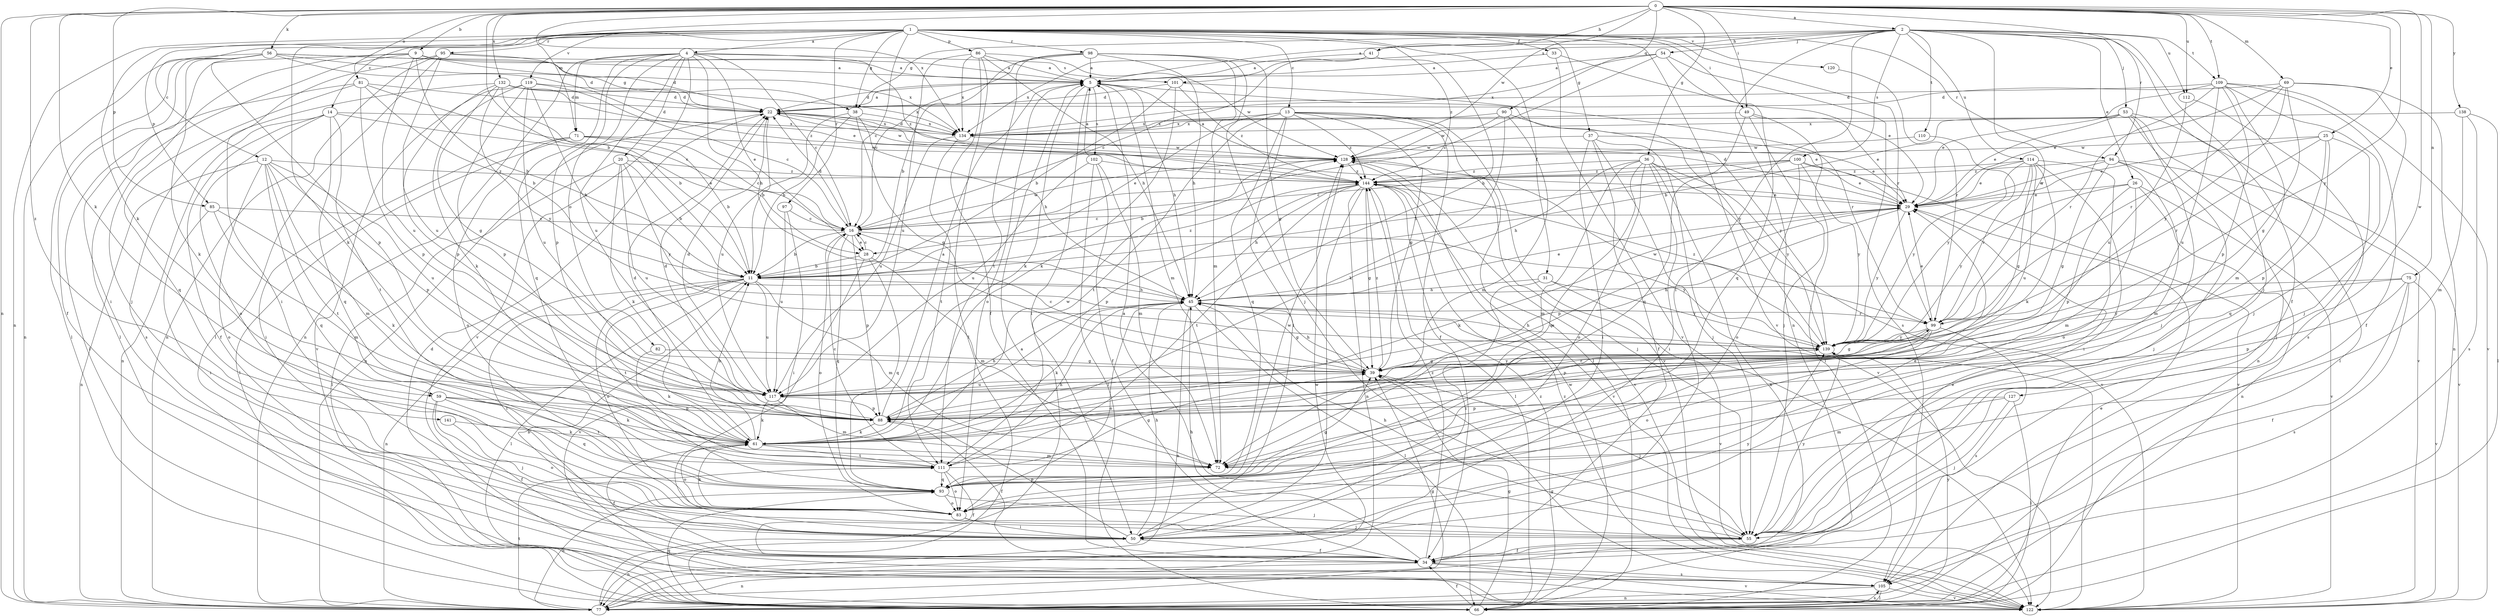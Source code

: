 strict digraph  {
0;
1;
2;
4;
5;
9;
11;
12;
13;
14;
16;
20;
22;
25;
26;
28;
29;
31;
33;
34;
36;
37;
38;
39;
41;
45;
49;
50;
53;
54;
55;
56;
59;
61;
66;
69;
71;
72;
75;
77;
81;
82;
83;
85;
86;
88;
90;
93;
94;
95;
97;
98;
99;
100;
101;
102;
105;
109;
110;
111;
112;
114;
117;
119;
120;
122;
127;
128;
132;
134;
138;
139;
141;
144;
0 -> 2  [label=a];
0 -> 9  [label=b];
0 -> 11  [label=b];
0 -> 25  [label=e];
0 -> 36  [label=g];
0 -> 41  [label=h];
0 -> 49  [label=i];
0 -> 56  [label=k];
0 -> 59  [label=k];
0 -> 69  [label=m];
0 -> 71  [label=m];
0 -> 75  [label=n];
0 -> 77  [label=n];
0 -> 81  [label=o];
0 -> 85  [label=p];
0 -> 90  [label=q];
0 -> 94  [label=r];
0 -> 109  [label=t];
0 -> 112  [label=u];
0 -> 127  [label=w];
0 -> 128  [label=w];
0 -> 132  [label=x];
0 -> 134  [label=x];
0 -> 138  [label=y];
0 -> 139  [label=y];
0 -> 141  [label=z];
1 -> 4  [label=a];
1 -> 12  [label=c];
1 -> 13  [label=c];
1 -> 14  [label=c];
1 -> 16  [label=c];
1 -> 31  [label=f];
1 -> 33  [label=f];
1 -> 37  [label=g];
1 -> 38  [label=g];
1 -> 49  [label=i];
1 -> 59  [label=k];
1 -> 61  [label=k];
1 -> 77  [label=n];
1 -> 85  [label=p];
1 -> 86  [label=p];
1 -> 94  [label=r];
1 -> 95  [label=r];
1 -> 97  [label=r];
1 -> 98  [label=r];
1 -> 99  [label=r];
1 -> 119  [label=v];
1 -> 120  [label=v];
1 -> 122  [label=v];
1 -> 144  [label=z];
2 -> 5  [label=a];
2 -> 26  [label=e];
2 -> 34  [label=f];
2 -> 38  [label=g];
2 -> 41  [label=h];
2 -> 50  [label=i];
2 -> 53  [label=j];
2 -> 54  [label=j];
2 -> 55  [label=j];
2 -> 77  [label=n];
2 -> 99  [label=r];
2 -> 100  [label=s];
2 -> 101  [label=s];
2 -> 109  [label=t];
2 -> 110  [label=t];
2 -> 112  [label=u];
2 -> 114  [label=u];
4 -> 16  [label=c];
4 -> 20  [label=d];
4 -> 28  [label=e];
4 -> 45  [label=h];
4 -> 71  [label=m];
4 -> 77  [label=n];
4 -> 82  [label=o];
4 -> 88  [label=p];
4 -> 93  [label=q];
4 -> 101  [label=s];
4 -> 117  [label=u];
4 -> 122  [label=v];
4 -> 144  [label=z];
5 -> 22  [label=d];
5 -> 45  [label=h];
5 -> 50  [label=i];
5 -> 61  [label=k];
5 -> 72  [label=m];
5 -> 83  [label=o];
5 -> 102  [label=s];
5 -> 139  [label=y];
9 -> 5  [label=a];
9 -> 11  [label=b];
9 -> 38  [label=g];
9 -> 50  [label=i];
9 -> 55  [label=j];
9 -> 66  [label=l];
9 -> 117  [label=u];
11 -> 45  [label=h];
11 -> 50  [label=i];
11 -> 66  [label=l];
11 -> 72  [label=m];
11 -> 77  [label=n];
11 -> 83  [label=o];
11 -> 111  [label=t];
11 -> 117  [label=u];
11 -> 144  [label=z];
12 -> 72  [label=m];
12 -> 77  [label=n];
12 -> 83  [label=o];
12 -> 88  [label=p];
12 -> 93  [label=q];
12 -> 111  [label=t];
12 -> 117  [label=u];
12 -> 144  [label=z];
13 -> 28  [label=e];
13 -> 34  [label=f];
13 -> 39  [label=g];
13 -> 50  [label=i];
13 -> 66  [label=l];
13 -> 93  [label=q];
13 -> 111  [label=t];
13 -> 122  [label=v];
13 -> 134  [label=x];
13 -> 144  [label=z];
14 -> 28  [label=e];
14 -> 34  [label=f];
14 -> 77  [label=n];
14 -> 83  [label=o];
14 -> 93  [label=q];
14 -> 111  [label=t];
14 -> 134  [label=x];
16 -> 11  [label=b];
16 -> 22  [label=d];
16 -> 28  [label=e];
16 -> 83  [label=o];
16 -> 88  [label=p];
16 -> 93  [label=q];
16 -> 128  [label=w];
16 -> 139  [label=y];
20 -> 11  [label=b];
20 -> 61  [label=k];
20 -> 66  [label=l];
20 -> 117  [label=u];
20 -> 139  [label=y];
20 -> 144  [label=z];
22 -> 5  [label=a];
22 -> 11  [label=b];
22 -> 29  [label=e];
22 -> 77  [label=n];
22 -> 128  [label=w];
22 -> 134  [label=x];
25 -> 29  [label=e];
25 -> 55  [label=j];
25 -> 88  [label=p];
25 -> 93  [label=q];
25 -> 99  [label=r];
25 -> 128  [label=w];
26 -> 29  [label=e];
26 -> 72  [label=m];
26 -> 77  [label=n];
26 -> 88  [label=p];
26 -> 122  [label=v];
26 -> 139  [label=y];
28 -> 11  [label=b];
28 -> 16  [label=c];
28 -> 72  [label=m];
28 -> 93  [label=q];
28 -> 122  [label=v];
29 -> 16  [label=c];
29 -> 22  [label=d];
29 -> 61  [label=k];
29 -> 88  [label=p];
29 -> 139  [label=y];
31 -> 45  [label=h];
31 -> 50  [label=i];
31 -> 122  [label=v];
31 -> 139  [label=y];
33 -> 5  [label=a];
33 -> 29  [label=e];
33 -> 122  [label=v];
34 -> 29  [label=e];
34 -> 45  [label=h];
34 -> 77  [label=n];
34 -> 105  [label=s];
34 -> 122  [label=v];
34 -> 144  [label=z];
36 -> 45  [label=h];
36 -> 50  [label=i];
36 -> 72  [label=m];
36 -> 77  [label=n];
36 -> 83  [label=o];
36 -> 93  [label=q];
36 -> 122  [label=v];
36 -> 139  [label=y];
36 -> 144  [label=z];
37 -> 29  [label=e];
37 -> 34  [label=f];
37 -> 50  [label=i];
37 -> 55  [label=j];
37 -> 122  [label=v];
37 -> 128  [label=w];
38 -> 11  [label=b];
38 -> 39  [label=g];
38 -> 45  [label=h];
38 -> 117  [label=u];
38 -> 134  [label=x];
39 -> 16  [label=c];
39 -> 45  [label=h];
39 -> 55  [label=j];
39 -> 117  [label=u];
39 -> 139  [label=y];
39 -> 144  [label=z];
41 -> 5  [label=a];
41 -> 16  [label=c];
41 -> 45  [label=h];
41 -> 134  [label=x];
45 -> 29  [label=e];
45 -> 39  [label=g];
45 -> 61  [label=k];
45 -> 66  [label=l];
45 -> 77  [label=n];
45 -> 83  [label=o];
45 -> 99  [label=r];
49 -> 29  [label=e];
49 -> 55  [label=j];
49 -> 66  [label=l];
49 -> 93  [label=q];
49 -> 134  [label=x];
50 -> 34  [label=f];
50 -> 45  [label=h];
50 -> 77  [label=n];
50 -> 88  [label=p];
50 -> 139  [label=y];
53 -> 11  [label=b];
53 -> 29  [label=e];
53 -> 55  [label=j];
53 -> 66  [label=l];
53 -> 77  [label=n];
53 -> 122  [label=v];
53 -> 134  [label=x];
54 -> 5  [label=a];
54 -> 16  [label=c];
54 -> 93  [label=q];
54 -> 105  [label=s];
54 -> 134  [label=x];
55 -> 5  [label=a];
55 -> 34  [label=f];
55 -> 45  [label=h];
55 -> 139  [label=y];
56 -> 5  [label=a];
56 -> 22  [label=d];
56 -> 29  [label=e];
56 -> 34  [label=f];
56 -> 61  [label=k];
56 -> 66  [label=l];
56 -> 77  [label=n];
56 -> 88  [label=p];
56 -> 134  [label=x];
59 -> 34  [label=f];
59 -> 55  [label=j];
59 -> 61  [label=k];
59 -> 88  [label=p];
59 -> 93  [label=q];
59 -> 111  [label=t];
61 -> 11  [label=b];
61 -> 22  [label=d];
61 -> 29  [label=e];
61 -> 34  [label=f];
61 -> 72  [label=m];
61 -> 83  [label=o];
61 -> 111  [label=t];
61 -> 128  [label=w];
66 -> 29  [label=e];
66 -> 34  [label=f];
66 -> 39  [label=g];
66 -> 93  [label=q];
66 -> 105  [label=s];
66 -> 128  [label=w];
66 -> 144  [label=z];
69 -> 22  [label=d];
69 -> 29  [label=e];
69 -> 39  [label=g];
69 -> 55  [label=j];
69 -> 77  [label=n];
69 -> 99  [label=r];
69 -> 139  [label=y];
71 -> 11  [label=b];
71 -> 16  [label=c];
71 -> 50  [label=i];
71 -> 66  [label=l];
71 -> 83  [label=o];
71 -> 128  [label=w];
75 -> 34  [label=f];
75 -> 45  [label=h];
75 -> 88  [label=p];
75 -> 105  [label=s];
75 -> 122  [label=v];
75 -> 139  [label=y];
77 -> 5  [label=a];
77 -> 39  [label=g];
77 -> 111  [label=t];
77 -> 128  [label=w];
77 -> 139  [label=y];
81 -> 11  [label=b];
81 -> 16  [label=c];
81 -> 22  [label=d];
81 -> 66  [label=l];
81 -> 88  [label=p];
81 -> 93  [label=q];
82 -> 39  [label=g];
82 -> 61  [label=k];
83 -> 29  [label=e];
83 -> 50  [label=i];
83 -> 55  [label=j];
83 -> 61  [label=k];
85 -> 16  [label=c];
85 -> 50  [label=i];
85 -> 61  [label=k];
85 -> 72  [label=m];
86 -> 5  [label=a];
86 -> 34  [label=f];
86 -> 45  [label=h];
86 -> 66  [label=l];
86 -> 117  [label=u];
86 -> 128  [label=w];
86 -> 134  [label=x];
88 -> 5  [label=a];
88 -> 22  [label=d];
88 -> 34  [label=f];
88 -> 45  [label=h];
88 -> 61  [label=k];
90 -> 61  [label=k];
90 -> 72  [label=m];
90 -> 128  [label=w];
90 -> 134  [label=x];
90 -> 139  [label=y];
93 -> 39  [label=g];
93 -> 55  [label=j];
93 -> 77  [label=n];
93 -> 83  [label=o];
93 -> 128  [label=w];
94 -> 29  [label=e];
94 -> 39  [label=g];
94 -> 55  [label=j];
94 -> 72  [label=m];
94 -> 122  [label=v];
94 -> 144  [label=z];
95 -> 5  [label=a];
95 -> 22  [label=d];
95 -> 50  [label=i];
95 -> 66  [label=l];
95 -> 77  [label=n];
95 -> 117  [label=u];
97 -> 16  [label=c];
97 -> 50  [label=i];
97 -> 117  [label=u];
98 -> 5  [label=a];
98 -> 11  [label=b];
98 -> 16  [label=c];
98 -> 39  [label=g];
98 -> 45  [label=h];
98 -> 55  [label=j];
98 -> 72  [label=m];
98 -> 111  [label=t];
99 -> 29  [label=e];
99 -> 39  [label=g];
99 -> 83  [label=o];
99 -> 88  [label=p];
99 -> 105  [label=s];
99 -> 139  [label=y];
99 -> 144  [label=z];
100 -> 11  [label=b];
100 -> 16  [label=c];
100 -> 29  [label=e];
100 -> 83  [label=o];
100 -> 122  [label=v];
100 -> 139  [label=y];
100 -> 144  [label=z];
101 -> 11  [label=b];
101 -> 22  [label=d];
101 -> 61  [label=k];
101 -> 99  [label=r];
101 -> 144  [label=z];
102 -> 5  [label=a];
102 -> 34  [label=f];
102 -> 66  [label=l];
102 -> 72  [label=m];
102 -> 117  [label=u];
102 -> 144  [label=z];
105 -> 11  [label=b];
105 -> 22  [label=d];
105 -> 66  [label=l];
105 -> 77  [label=n];
105 -> 122  [label=v];
109 -> 22  [label=d];
109 -> 29  [label=e];
109 -> 34  [label=f];
109 -> 55  [label=j];
109 -> 72  [label=m];
109 -> 88  [label=p];
109 -> 99  [label=r];
109 -> 117  [label=u];
109 -> 122  [label=v];
110 -> 128  [label=w];
110 -> 139  [label=y];
111 -> 16  [label=c];
111 -> 34  [label=f];
111 -> 39  [label=g];
111 -> 45  [label=h];
111 -> 83  [label=o];
111 -> 93  [label=q];
112 -> 105  [label=s];
112 -> 117  [label=u];
114 -> 29  [label=e];
114 -> 39  [label=g];
114 -> 50  [label=i];
114 -> 61  [label=k];
114 -> 83  [label=o];
114 -> 99  [label=r];
114 -> 117  [label=u];
114 -> 139  [label=y];
114 -> 144  [label=z];
117 -> 22  [label=d];
117 -> 61  [label=k];
117 -> 72  [label=m];
117 -> 88  [label=p];
117 -> 99  [label=r];
119 -> 16  [label=c];
119 -> 22  [label=d];
119 -> 45  [label=h];
119 -> 61  [label=k];
119 -> 88  [label=p];
119 -> 117  [label=u];
119 -> 122  [label=v];
120 -> 99  [label=r];
122 -> 39  [label=g];
122 -> 144  [label=z];
127 -> 55  [label=j];
127 -> 66  [label=l];
127 -> 72  [label=m];
127 -> 88  [label=p];
128 -> 5  [label=a];
128 -> 11  [label=b];
128 -> 55  [label=j];
128 -> 122  [label=v];
128 -> 144  [label=z];
132 -> 11  [label=b];
132 -> 22  [label=d];
132 -> 39  [label=g];
132 -> 88  [label=p];
132 -> 105  [label=s];
132 -> 134  [label=x];
132 -> 139  [label=y];
132 -> 144  [label=z];
134 -> 22  [label=d];
134 -> 111  [label=t];
134 -> 117  [label=u];
134 -> 128  [label=w];
138 -> 66  [label=l];
138 -> 72  [label=m];
138 -> 105  [label=s];
138 -> 134  [label=x];
139 -> 39  [label=g];
139 -> 45  [label=h];
139 -> 128  [label=w];
141 -> 61  [label=k];
141 -> 83  [label=o];
144 -> 29  [label=e];
144 -> 39  [label=g];
144 -> 45  [label=h];
144 -> 50  [label=i];
144 -> 66  [label=l];
144 -> 77  [label=n];
144 -> 88  [label=p];
144 -> 111  [label=t];
144 -> 122  [label=v];
}
